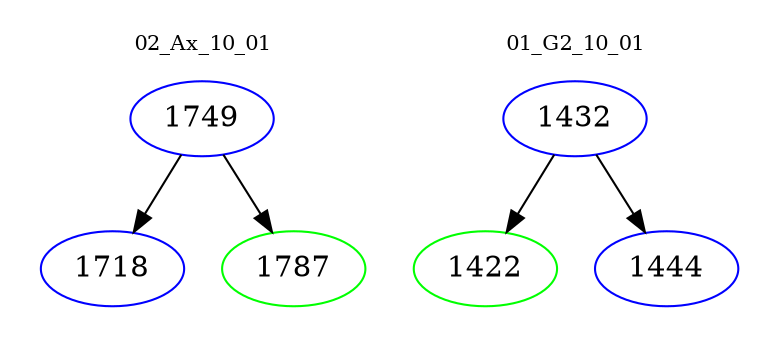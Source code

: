 digraph{
subgraph cluster_0 {
color = white
label = "02_Ax_10_01";
fontsize=10;
T0_1749 [label="1749", color="blue"]
T0_1749 -> T0_1718 [color="black"]
T0_1718 [label="1718", color="blue"]
T0_1749 -> T0_1787 [color="black"]
T0_1787 [label="1787", color="green"]
}
subgraph cluster_1 {
color = white
label = "01_G2_10_01";
fontsize=10;
T1_1432 [label="1432", color="blue"]
T1_1432 -> T1_1422 [color="black"]
T1_1422 [label="1422", color="green"]
T1_1432 -> T1_1444 [color="black"]
T1_1444 [label="1444", color="blue"]
}
}
